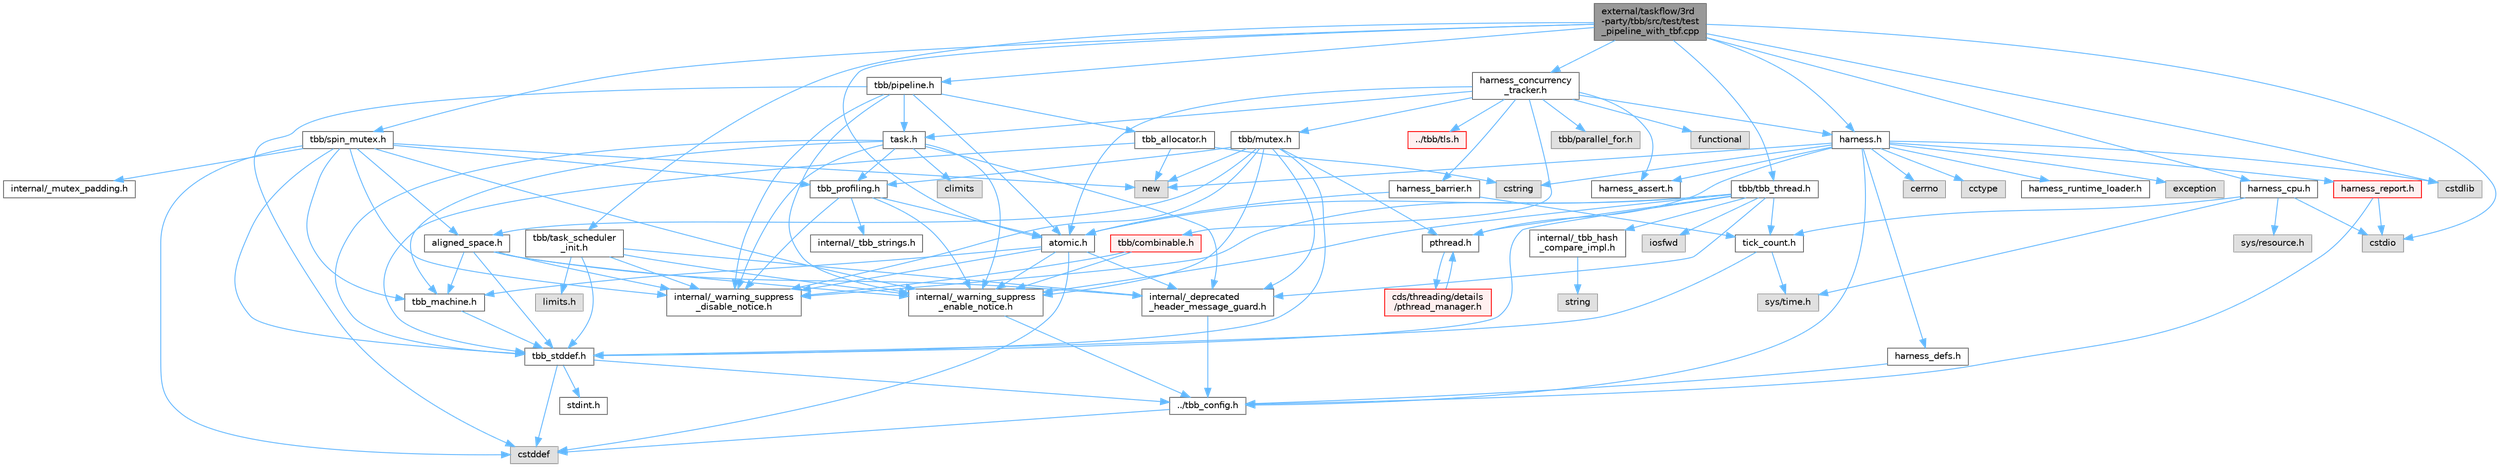 digraph "external/taskflow/3rd-party/tbb/src/test/test_pipeline_with_tbf.cpp"
{
 // LATEX_PDF_SIZE
  bgcolor="transparent";
  edge [fontname=Helvetica,fontsize=10,labelfontname=Helvetica,labelfontsize=10];
  node [fontname=Helvetica,fontsize=10,shape=box,height=0.2,width=0.4];
  Node1 [id="Node000001",label="external/taskflow/3rd\l-party/tbb/src/test/test\l_pipeline_with_tbf.cpp",height=0.2,width=0.4,color="gray40", fillcolor="grey60", style="filled", fontcolor="black",tooltip=" "];
  Node1 -> Node2 [id="edge117_Node000001_Node000002",color="steelblue1",style="solid",tooltip=" "];
  Node2 [id="Node000002",label="tbb/pipeline.h",height=0.2,width=0.4,color="grey40", fillcolor="white", style="filled",URL="$pipeline_8h.html",tooltip=" "];
  Node2 -> Node3 [id="edge118_Node000002_Node000003",color="steelblue1",style="solid",tooltip=" "];
  Node3 [id="Node000003",label="internal/_warning_suppress\l_enable_notice.h",height=0.2,width=0.4,color="grey40", fillcolor="white", style="filled",URL="$__warning__suppress__enable__notice_8h.html",tooltip=" "];
  Node3 -> Node4 [id="edge119_Node000003_Node000004",color="steelblue1",style="solid",tooltip=" "];
  Node4 [id="Node000004",label="../tbb_config.h",height=0.2,width=0.4,color="grey40", fillcolor="white", style="filled",URL="$tbb__config_8h.html",tooltip=" "];
  Node4 -> Node5 [id="edge120_Node000004_Node000005",color="steelblue1",style="solid",tooltip=" "];
  Node5 [id="Node000005",label="cstddef",height=0.2,width=0.4,color="grey60", fillcolor="#E0E0E0", style="filled",tooltip=" "];
  Node2 -> Node6 [id="edge121_Node000002_Node000006",color="steelblue1",style="solid",tooltip=" "];
  Node6 [id="Node000006",label="atomic.h",height=0.2,width=0.4,color="grey40", fillcolor="white", style="filled",URL="$external_2taskflow_23rd-party_2tbb_2include_2tbb_2atomic_8h.html",tooltip=" "];
  Node6 -> Node7 [id="edge122_Node000006_Node000007",color="steelblue1",style="solid",tooltip=" "];
  Node7 [id="Node000007",label="internal/_deprecated\l_header_message_guard.h",height=0.2,width=0.4,color="grey40", fillcolor="white", style="filled",URL="$__deprecated__header__message__guard_8h.html",tooltip=" "];
  Node7 -> Node4 [id="edge123_Node000007_Node000004",color="steelblue1",style="solid",tooltip=" "];
  Node6 -> Node3 [id="edge124_Node000006_Node000003",color="steelblue1",style="solid",tooltip=" "];
  Node6 -> Node5 [id="edge125_Node000006_Node000005",color="steelblue1",style="solid",tooltip=" "];
  Node6 -> Node8 [id="edge126_Node000006_Node000008",color="steelblue1",style="solid",tooltip=" "];
  Node8 [id="Node000008",label="tbb_machine.h",height=0.2,width=0.4,color="grey40", fillcolor="white", style="filled",URL="$tbb__machine_8h.html",tooltip=" "];
  Node8 -> Node9 [id="edge127_Node000008_Node000009",color="steelblue1",style="solid",tooltip=" "];
  Node9 [id="Node000009",label="tbb_stddef.h",height=0.2,width=0.4,color="grey40", fillcolor="white", style="filled",URL="$tbb__stddef_8h.html",tooltip=" "];
  Node9 -> Node4 [id="edge128_Node000009_Node000004",color="steelblue1",style="solid",tooltip=" "];
  Node9 -> Node5 [id="edge129_Node000009_Node000005",color="steelblue1",style="solid",tooltip=" "];
  Node9 -> Node10 [id="edge130_Node000009_Node000010",color="steelblue1",style="solid",tooltip=" "];
  Node10 [id="Node000010",label="stdint.h",height=0.2,width=0.4,color="grey40", fillcolor="white", style="filled",URL="$stdint_8h.html",tooltip=" "];
  Node6 -> Node11 [id="edge131_Node000006_Node000011",color="steelblue1",style="solid",tooltip=" "];
  Node11 [id="Node000011",label="internal/_warning_suppress\l_disable_notice.h",height=0.2,width=0.4,color="grey40", fillcolor="white", style="filled",URL="$__warning__suppress__disable__notice_8h.html",tooltip=" "];
  Node2 -> Node12 [id="edge132_Node000002_Node000012",color="steelblue1",style="solid",tooltip=" "];
  Node12 [id="Node000012",label="task.h",height=0.2,width=0.4,color="grey40", fillcolor="white", style="filled",URL="$task_8h.html",tooltip=" "];
  Node12 -> Node7 [id="edge133_Node000012_Node000007",color="steelblue1",style="solid",tooltip=" "];
  Node12 -> Node3 [id="edge134_Node000012_Node000003",color="steelblue1",style="solid",tooltip=" "];
  Node12 -> Node9 [id="edge135_Node000012_Node000009",color="steelblue1",style="solid",tooltip=" "];
  Node12 -> Node8 [id="edge136_Node000012_Node000008",color="steelblue1",style="solid",tooltip=" "];
  Node12 -> Node13 [id="edge137_Node000012_Node000013",color="steelblue1",style="solid",tooltip=" "];
  Node13 [id="Node000013",label="tbb_profiling.h",height=0.2,width=0.4,color="grey40", fillcolor="white", style="filled",URL="$tbb__profiling_8h.html",tooltip=" "];
  Node13 -> Node3 [id="edge138_Node000013_Node000003",color="steelblue1",style="solid",tooltip=" "];
  Node13 -> Node14 [id="edge139_Node000013_Node000014",color="steelblue1",style="solid",tooltip=" "];
  Node14 [id="Node000014",label="internal/_tbb_strings.h",height=0.2,width=0.4,color="grey40", fillcolor="white", style="filled",URL="$__tbb__strings_8h.html",tooltip=" "];
  Node13 -> Node6 [id="edge140_Node000013_Node000006",color="steelblue1",style="solid",tooltip=" "];
  Node13 -> Node11 [id="edge141_Node000013_Node000011",color="steelblue1",style="solid",tooltip=" "];
  Node12 -> Node15 [id="edge142_Node000012_Node000015",color="steelblue1",style="solid",tooltip=" "];
  Node15 [id="Node000015",label="climits",height=0.2,width=0.4,color="grey60", fillcolor="#E0E0E0", style="filled",tooltip=" "];
  Node12 -> Node11 [id="edge143_Node000012_Node000011",color="steelblue1",style="solid",tooltip=" "];
  Node2 -> Node16 [id="edge144_Node000002_Node000016",color="steelblue1",style="solid",tooltip=" "];
  Node16 [id="Node000016",label="tbb_allocator.h",height=0.2,width=0.4,color="grey40", fillcolor="white", style="filled",URL="$tbb__allocator_8h.html",tooltip=" "];
  Node16 -> Node9 [id="edge145_Node000016_Node000009",color="steelblue1",style="solid",tooltip=" "];
  Node16 -> Node17 [id="edge146_Node000016_Node000017",color="steelblue1",style="solid",tooltip=" "];
  Node17 [id="Node000017",label="new",height=0.2,width=0.4,color="grey60", fillcolor="#E0E0E0", style="filled",tooltip=" "];
  Node16 -> Node18 [id="edge147_Node000016_Node000018",color="steelblue1",style="solid",tooltip=" "];
  Node18 [id="Node000018",label="cstring",height=0.2,width=0.4,color="grey60", fillcolor="#E0E0E0", style="filled",tooltip=" "];
  Node2 -> Node5 [id="edge148_Node000002_Node000005",color="steelblue1",style="solid",tooltip=" "];
  Node2 -> Node11 [id="edge149_Node000002_Node000011",color="steelblue1",style="solid",tooltip=" "];
  Node1 -> Node19 [id="edge150_Node000001_Node000019",color="steelblue1",style="solid",tooltip=" "];
  Node19 [id="Node000019",label="tbb/spin_mutex.h",height=0.2,width=0.4,color="grey40", fillcolor="white", style="filled",URL="$external_2taskflow_23rd-party_2tbb_2include_2tbb_2spin__mutex_8h.html",tooltip=" "];
  Node19 -> Node3 [id="edge151_Node000019_Node000003",color="steelblue1",style="solid",tooltip=" "];
  Node19 -> Node5 [id="edge152_Node000019_Node000005",color="steelblue1",style="solid",tooltip=" "];
  Node19 -> Node17 [id="edge153_Node000019_Node000017",color="steelblue1",style="solid",tooltip=" "];
  Node19 -> Node20 [id="edge154_Node000019_Node000020",color="steelblue1",style="solid",tooltip=" "];
  Node20 [id="Node000020",label="aligned_space.h",height=0.2,width=0.4,color="grey40", fillcolor="white", style="filled",URL="$aligned__space_8h.html",tooltip=" "];
  Node20 -> Node7 [id="edge155_Node000020_Node000007",color="steelblue1",style="solid",tooltip=" "];
  Node20 -> Node3 [id="edge156_Node000020_Node000003",color="steelblue1",style="solid",tooltip=" "];
  Node20 -> Node9 [id="edge157_Node000020_Node000009",color="steelblue1",style="solid",tooltip=" "];
  Node20 -> Node8 [id="edge158_Node000020_Node000008",color="steelblue1",style="solid",tooltip=" "];
  Node20 -> Node11 [id="edge159_Node000020_Node000011",color="steelblue1",style="solid",tooltip=" "];
  Node19 -> Node9 [id="edge160_Node000019_Node000009",color="steelblue1",style="solid",tooltip=" "];
  Node19 -> Node8 [id="edge161_Node000019_Node000008",color="steelblue1",style="solid",tooltip=" "];
  Node19 -> Node13 [id="edge162_Node000019_Node000013",color="steelblue1",style="solid",tooltip=" "];
  Node19 -> Node21 [id="edge163_Node000019_Node000021",color="steelblue1",style="solid",tooltip=" "];
  Node21 [id="Node000021",label="internal/_mutex_padding.h",height=0.2,width=0.4,color="grey40", fillcolor="white", style="filled",URL="$__mutex__padding_8h.html",tooltip=" "];
  Node19 -> Node11 [id="edge164_Node000019_Node000011",color="steelblue1",style="solid",tooltip=" "];
  Node1 -> Node6 [id="edge165_Node000001_Node000006",color="steelblue1",style="solid",tooltip=" "];
  Node1 -> Node22 [id="edge166_Node000001_Node000022",color="steelblue1",style="solid",tooltip=" "];
  Node22 [id="Node000022",label="tbb/tbb_thread.h",height=0.2,width=0.4,color="grey40", fillcolor="white", style="filled",URL="$tbb__thread_8h.html",tooltip=" "];
  Node22 -> Node7 [id="edge167_Node000022_Node000007",color="steelblue1",style="solid",tooltip=" "];
  Node22 -> Node3 [id="edge168_Node000022_Node000003",color="steelblue1",style="solid",tooltip=" "];
  Node22 -> Node9 [id="edge169_Node000022_Node000009",color="steelblue1",style="solid",tooltip=" "];
  Node22 -> Node23 [id="edge170_Node000022_Node000023",color="steelblue1",style="solid",tooltip=" "];
  Node23 [id="Node000023",label="pthread.h",height=0.2,width=0.4,color="grey40", fillcolor="white", style="filled",URL="$pthread_8h.html",tooltip=" "];
  Node23 -> Node24 [id="edge171_Node000023_Node000024",color="steelblue1",style="solid",tooltip=" "];
  Node24 [id="Node000024",label="cds/threading/details\l/pthread_manager.h",height=0.2,width=0.4,color="red", fillcolor="#FFF0F0", style="filled",URL="$pthread__manager_8h.html",tooltip=" "];
  Node24 -> Node23 [id="edge172_Node000024_Node000023",color="steelblue1",style="solid",tooltip=" "];
  Node22 -> Node6 [id="edge173_Node000022_Node000006",color="steelblue1",style="solid",tooltip=" "];
  Node22 -> Node70 [id="edge174_Node000022_Node000070",color="steelblue1",style="solid",tooltip=" "];
  Node70 [id="Node000070",label="internal/_tbb_hash\l_compare_impl.h",height=0.2,width=0.4,color="grey40", fillcolor="white", style="filled",URL="$__tbb__hash__compare__impl_8h.html",tooltip=" "];
  Node70 -> Node38 [id="edge175_Node000070_Node000038",color="steelblue1",style="solid",tooltip=" "];
  Node38 [id="Node000038",label="string",height=0.2,width=0.4,color="grey60", fillcolor="#E0E0E0", style="filled",tooltip=" "];
  Node22 -> Node71 [id="edge176_Node000022_Node000071",color="steelblue1",style="solid",tooltip=" "];
  Node71 [id="Node000071",label="tick_count.h",height=0.2,width=0.4,color="grey40", fillcolor="white", style="filled",URL="$tick__count_8h.html",tooltip=" "];
  Node71 -> Node9 [id="edge177_Node000071_Node000009",color="steelblue1",style="solid",tooltip=" "];
  Node71 -> Node72 [id="edge178_Node000071_Node000072",color="steelblue1",style="solid",tooltip=" "];
  Node72 [id="Node000072",label="sys/time.h",height=0.2,width=0.4,color="grey60", fillcolor="#E0E0E0", style="filled",tooltip=" "];
  Node22 -> Node73 [id="edge179_Node000022_Node000073",color="steelblue1",style="solid",tooltip=" "];
  Node73 [id="Node000073",label="iosfwd",height=0.2,width=0.4,color="grey60", fillcolor="#E0E0E0", style="filled",tooltip=" "];
  Node22 -> Node11 [id="edge180_Node000022_Node000011",color="steelblue1",style="solid",tooltip=" "];
  Node1 -> Node60 [id="edge181_Node000001_Node000060",color="steelblue1",style="solid",tooltip=" "];
  Node60 [id="Node000060",label="cstdlib",height=0.2,width=0.4,color="grey60", fillcolor="#E0E0E0", style="filled",tooltip=" "];
  Node1 -> Node74 [id="edge182_Node000001_Node000074",color="steelblue1",style="solid",tooltip=" "];
  Node74 [id="Node000074",label="cstdio",height=0.2,width=0.4,color="grey60", fillcolor="#E0E0E0", style="filled",tooltip=" "];
  Node1 -> Node75 [id="edge183_Node000001_Node000075",color="steelblue1",style="solid",tooltip=" "];
  Node75 [id="Node000075",label="harness.h",height=0.2,width=0.4,color="grey40", fillcolor="white", style="filled",URL="$harness_8h.html",tooltip=" "];
  Node75 -> Node4 [id="edge184_Node000075_Node000004",color="steelblue1",style="solid",tooltip=" "];
  Node75 -> Node76 [id="edge185_Node000075_Node000076",color="steelblue1",style="solid",tooltip=" "];
  Node76 [id="Node000076",label="harness_defs.h",height=0.2,width=0.4,color="grey40", fillcolor="white", style="filled",URL="$harness__defs_8h.html",tooltip=" "];
  Node76 -> Node4 [id="edge186_Node000076_Node000004",color="steelblue1",style="solid",tooltip=" "];
  Node75 -> Node60 [id="edge187_Node000075_Node000060",color="steelblue1",style="solid",tooltip=" "];
  Node75 -> Node18 [id="edge188_Node000075_Node000018",color="steelblue1",style="solid",tooltip=" "];
  Node75 -> Node77 [id="edge189_Node000075_Node000077",color="steelblue1",style="solid",tooltip=" "];
  Node77 [id="Node000077",label="cerrno",height=0.2,width=0.4,color="grey60", fillcolor="#E0E0E0", style="filled",tooltip=" "];
  Node75 -> Node78 [id="edge190_Node000075_Node000078",color="steelblue1",style="solid",tooltip=" "];
  Node78 [id="Node000078",label="cctype",height=0.2,width=0.4,color="grey60", fillcolor="#E0E0E0", style="filled",tooltip=" "];
  Node75 -> Node17 [id="edge191_Node000075_Node000017",color="steelblue1",style="solid",tooltip=" "];
  Node75 -> Node23 [id="edge192_Node000075_Node000023",color="steelblue1",style="solid",tooltip=" "];
  Node75 -> Node79 [id="edge193_Node000075_Node000079",color="steelblue1",style="solid",tooltip=" "];
  Node79 [id="Node000079",label="harness_runtime_loader.h",height=0.2,width=0.4,color="grey40", fillcolor="white", style="filled",URL="$harness__runtime__loader_8h.html",tooltip=" "];
  Node75 -> Node80 [id="edge194_Node000075_Node000080",color="steelblue1",style="solid",tooltip=" "];
  Node80 [id="Node000080",label="harness_report.h",height=0.2,width=0.4,color="red", fillcolor="#FFF0F0", style="filled",URL="$harness__report_8h.html",tooltip=" "];
  Node80 -> Node74 [id="edge195_Node000080_Node000074",color="steelblue1",style="solid",tooltip=" "];
  Node80 -> Node4 [id="edge196_Node000080_Node000004",color="steelblue1",style="solid",tooltip=" "];
  Node75 -> Node36 [id="edge197_Node000075_Node000036",color="steelblue1",style="solid",tooltip=" "];
  Node36 [id="Node000036",label="exception",height=0.2,width=0.4,color="grey60", fillcolor="#E0E0E0", style="filled",tooltip=" "];
  Node75 -> Node82 [id="edge198_Node000075_Node000082",color="steelblue1",style="solid",tooltip=" "];
  Node82 [id="Node000082",label="harness_assert.h",height=0.2,width=0.4,color="grey40", fillcolor="white", style="filled",URL="$harness__assert_8h.html",tooltip=" "];
  Node1 -> Node83 [id="edge199_Node000001_Node000083",color="steelblue1",style="solid",tooltip=" "];
  Node83 [id="Node000083",label="harness_concurrency\l_tracker.h",height=0.2,width=0.4,color="grey40", fillcolor="white", style="filled",URL="$harness__concurrency__tracker_8h.html",tooltip=" "];
  Node83 -> Node82 [id="edge200_Node000083_Node000082",color="steelblue1",style="solid",tooltip=" "];
  Node83 -> Node84 [id="edge201_Node000083_Node000084",color="steelblue1",style="solid",tooltip=" "];
  Node84 [id="Node000084",label="harness_barrier.h",height=0.2,width=0.4,color="grey40", fillcolor="white", style="filled",URL="$harness__barrier_8h.html",tooltip=" "];
  Node84 -> Node6 [id="edge202_Node000084_Node000006",color="steelblue1",style="solid",tooltip=" "];
  Node84 -> Node71 [id="edge203_Node000084_Node000071",color="steelblue1",style="solid",tooltip=" "];
  Node83 -> Node6 [id="edge204_Node000083_Node000006",color="steelblue1",style="solid",tooltip=" "];
  Node83 -> Node85 [id="edge205_Node000083_Node000085",color="steelblue1",style="solid",tooltip=" "];
  Node85 [id="Node000085",label="../tbb/tls.h",height=0.2,width=0.4,color="red", fillcolor="#FFF0F0", style="filled",URL="$tls_8h.html",tooltip=" "];
  Node83 -> Node87 [id="edge206_Node000083_Node000087",color="steelblue1",style="solid",tooltip=" "];
  Node87 [id="Node000087",label="tbb/mutex.h",height=0.2,width=0.4,color="grey40", fillcolor="white", style="filled",URL="$mutex_8h.html",tooltip=" "];
  Node87 -> Node7 [id="edge207_Node000087_Node000007",color="steelblue1",style="solid",tooltip=" "];
  Node87 -> Node3 [id="edge208_Node000087_Node000003",color="steelblue1",style="solid",tooltip=" "];
  Node87 -> Node23 [id="edge209_Node000087_Node000023",color="steelblue1",style="solid",tooltip=" "];
  Node87 -> Node17 [id="edge210_Node000087_Node000017",color="steelblue1",style="solid",tooltip=" "];
  Node87 -> Node20 [id="edge211_Node000087_Node000020",color="steelblue1",style="solid",tooltip=" "];
  Node87 -> Node9 [id="edge212_Node000087_Node000009",color="steelblue1",style="solid",tooltip=" "];
  Node87 -> Node13 [id="edge213_Node000087_Node000013",color="steelblue1",style="solid",tooltip=" "];
  Node87 -> Node11 [id="edge214_Node000087_Node000011",color="steelblue1",style="solid",tooltip=" "];
  Node83 -> Node12 [id="edge215_Node000083_Node000012",color="steelblue1",style="solid",tooltip=" "];
  Node83 -> Node88 [id="edge216_Node000083_Node000088",color="steelblue1",style="solid",tooltip=" "];
  Node88 [id="Node000088",label="tbb/combinable.h",height=0.2,width=0.4,color="red", fillcolor="#FFF0F0", style="filled",URL="$combinable_8h.html",tooltip=" "];
  Node88 -> Node3 [id="edge217_Node000088_Node000003",color="steelblue1",style="solid",tooltip=" "];
  Node88 -> Node11 [id="edge218_Node000088_Node000011",color="steelblue1",style="solid",tooltip=" "];
  Node83 -> Node239 [id="edge219_Node000083_Node000239",color="steelblue1",style="solid",tooltip=" "];
  Node239 [id="Node000239",label="tbb/parallel_for.h",height=0.2,width=0.4,color="grey60", fillcolor="#E0E0E0", style="filled",tooltip=" "];
  Node83 -> Node240 [id="edge220_Node000083_Node000240",color="steelblue1",style="solid",tooltip=" "];
  Node240 [id="Node000240",label="functional",height=0.2,width=0.4,color="grey60", fillcolor="#E0E0E0", style="filled",tooltip=" "];
  Node83 -> Node75 [id="edge221_Node000083_Node000075",color="steelblue1",style="solid",tooltip=" "];
  Node1 -> Node241 [id="edge222_Node000001_Node000241",color="steelblue1",style="solid",tooltip=" "];
  Node241 [id="Node000241",label="harness_cpu.h",height=0.2,width=0.4,color="grey40", fillcolor="white", style="filled",URL="$harness__cpu_8h.html",tooltip=" "];
  Node241 -> Node72 [id="edge223_Node000241_Node000072",color="steelblue1",style="solid",tooltip=" "];
  Node241 -> Node242 [id="edge224_Node000241_Node000242",color="steelblue1",style="solid",tooltip=" "];
  Node242 [id="Node000242",label="sys/resource.h",height=0.2,width=0.4,color="grey60", fillcolor="#E0E0E0", style="filled",tooltip=" "];
  Node241 -> Node71 [id="edge225_Node000241_Node000071",color="steelblue1",style="solid",tooltip=" "];
  Node241 -> Node74 [id="edge226_Node000241_Node000074",color="steelblue1",style="solid",tooltip=" "];
  Node1 -> Node243 [id="edge227_Node000001_Node000243",color="steelblue1",style="solid",tooltip=" "];
  Node243 [id="Node000243",label="tbb/task_scheduler\l_init.h",height=0.2,width=0.4,color="grey40", fillcolor="white", style="filled",URL="$task__scheduler__init_8h.html",tooltip=" "];
  Node243 -> Node7 [id="edge228_Node000243_Node000007",color="steelblue1",style="solid",tooltip=" "];
  Node243 -> Node3 [id="edge229_Node000243_Node000003",color="steelblue1",style="solid",tooltip=" "];
  Node243 -> Node9 [id="edge230_Node000243_Node000009",color="steelblue1",style="solid",tooltip=" "];
  Node243 -> Node118 [id="edge231_Node000243_Node000118",color="steelblue1",style="solid",tooltip=" "];
  Node118 [id="Node000118",label="limits.h",height=0.2,width=0.4,color="grey60", fillcolor="#E0E0E0", style="filled",tooltip=" "];
  Node243 -> Node11 [id="edge232_Node000243_Node000011",color="steelblue1",style="solid",tooltip=" "];
}
